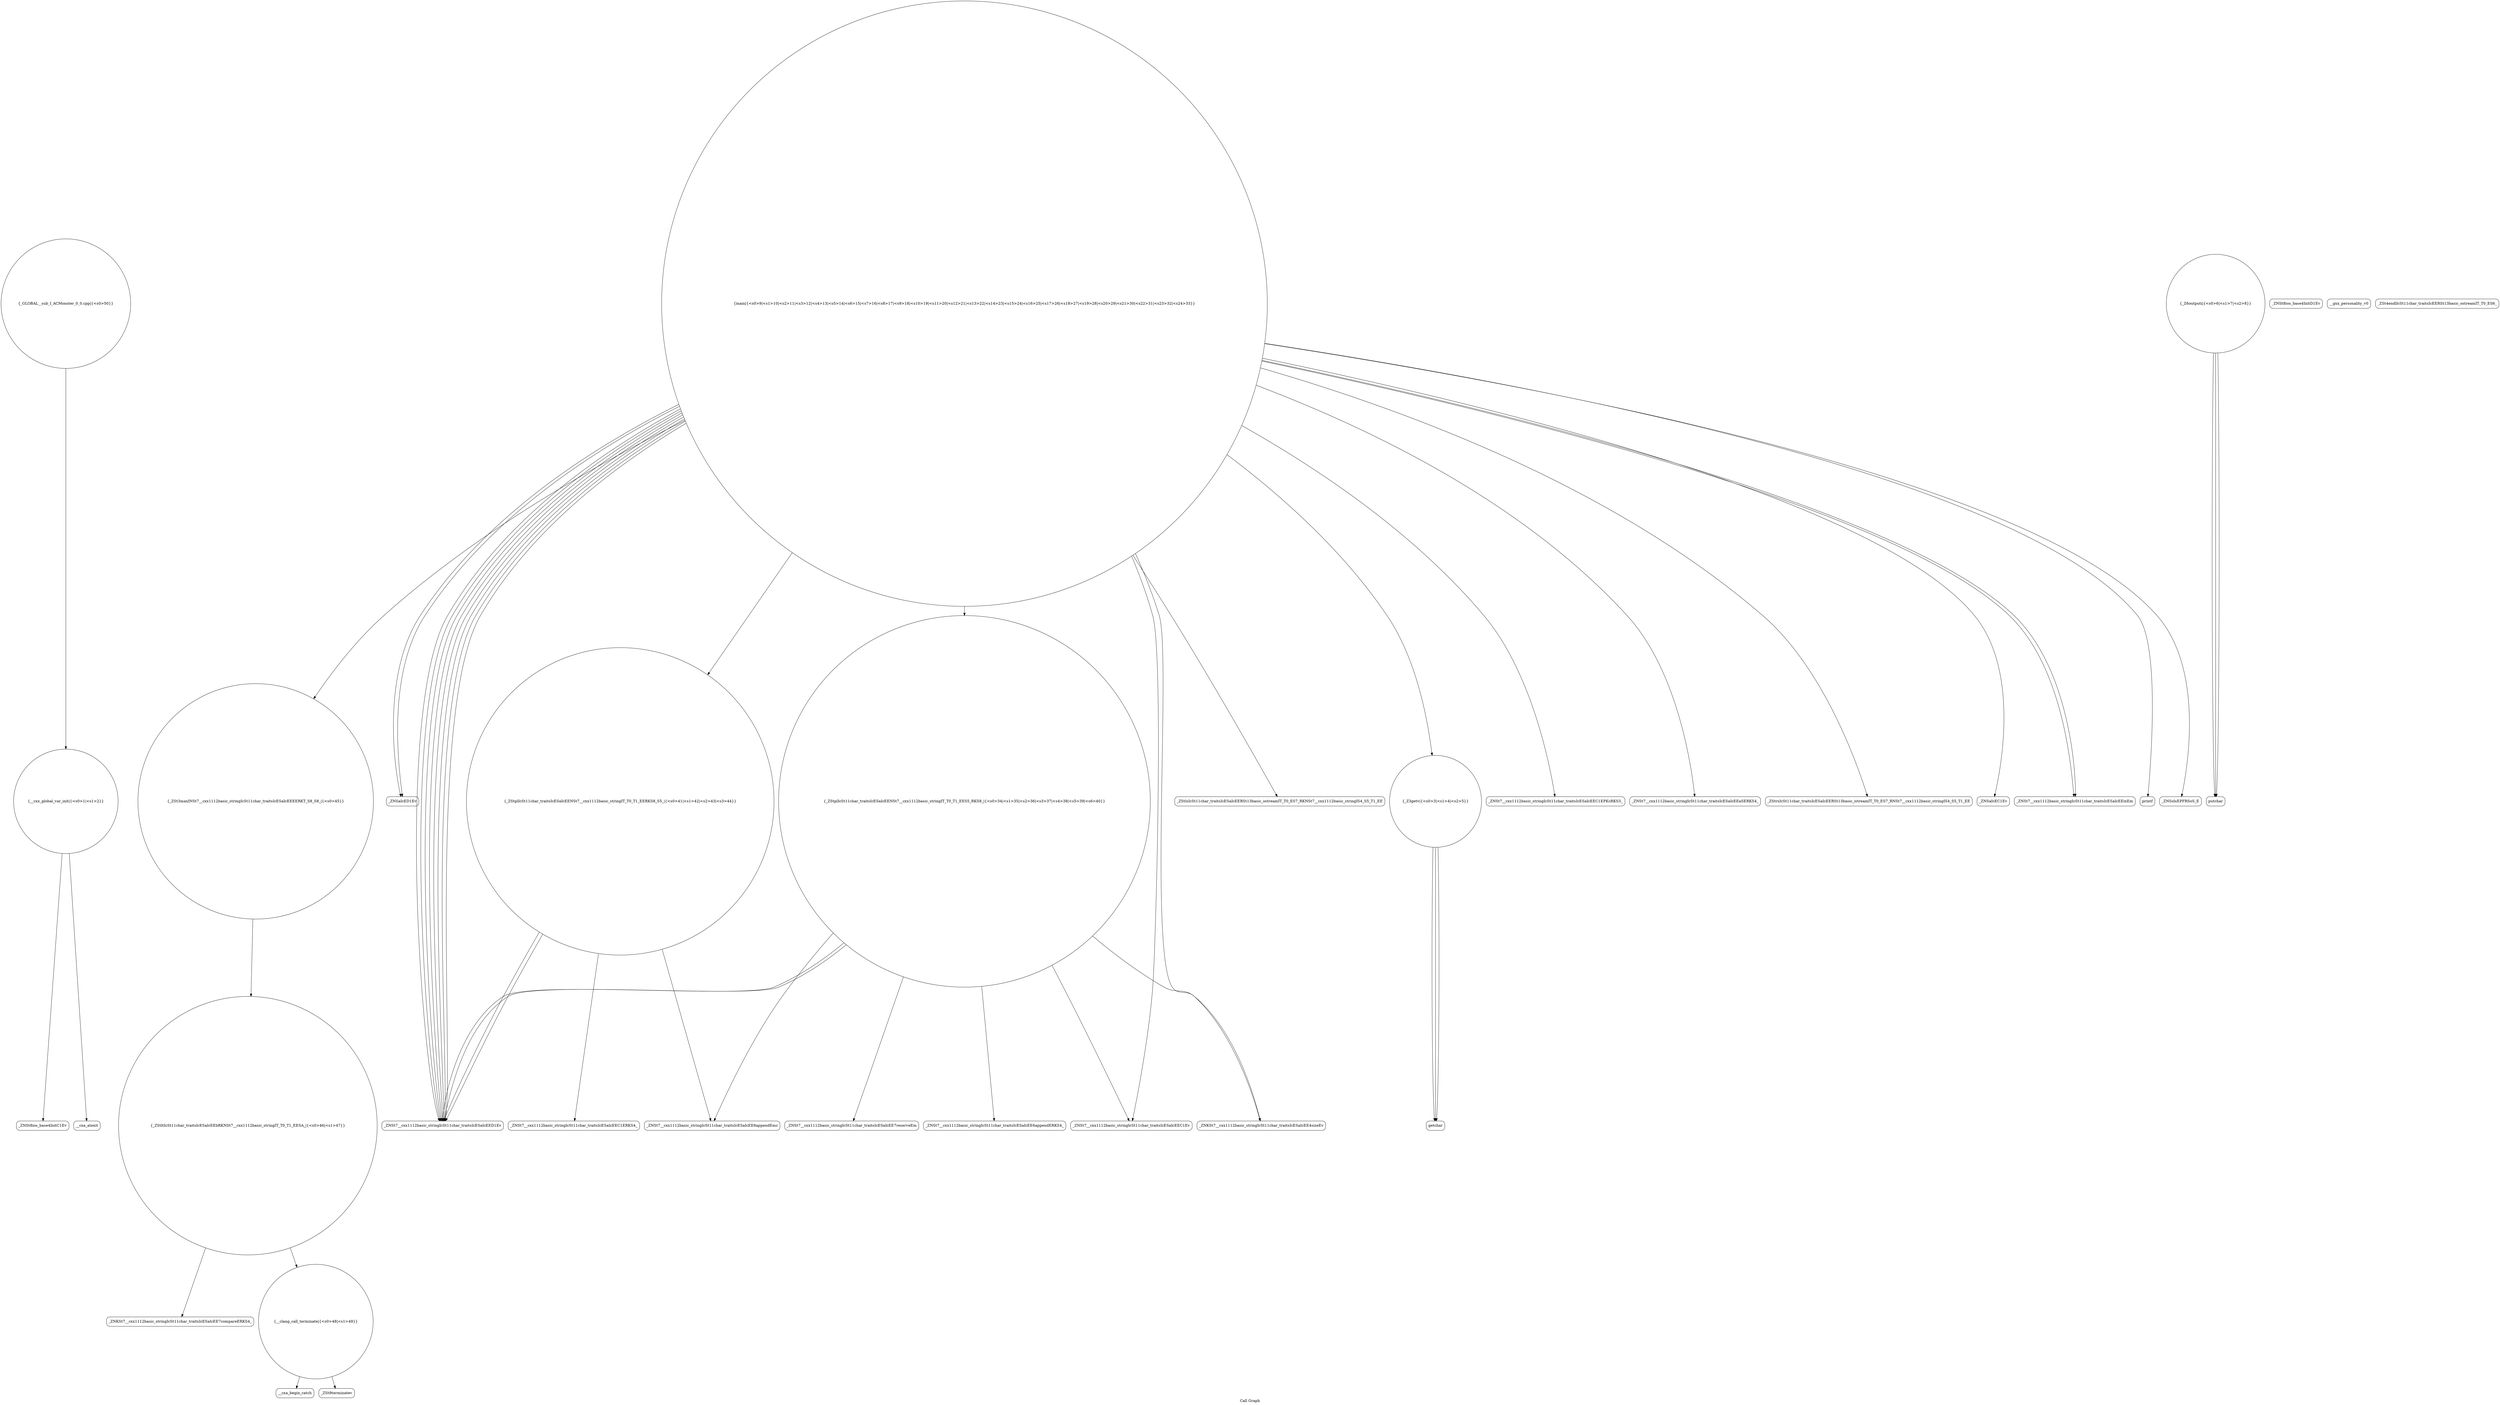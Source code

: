 digraph "Call Graph" {
	label="Call Graph";

	Node0x55d1a6dc5f80 [shape=record,shape=circle,label="{__cxx_global_var_init|{<s0>1|<s1>2}}"];
	Node0x55d1a6dc5f80:s0 -> Node0x55d1a6dc6410[color=black];
	Node0x55d1a6dc5f80:s1 -> Node0x55d1a6dc6510[color=black];
	Node0x55d1a6dc7090 [shape=record,shape=circle,label="{_ZStltIcSt11char_traitsIcESaIcEEbRKNSt7__cxx1112basic_stringIT_T0_T1_EESA_|{<s0>46|<s1>47}}"];
	Node0x55d1a6dc7090:s0 -> Node0x55d1a6dc7110[color=black];
	Node0x55d1a6dc7090:s1 -> Node0x55d1a6dc7190[color=black];
	Node0x55d1a6dc6710 [shape=record,shape=Mrecord,label="{putchar}"];
	Node0x55d1a6dc7410 [shape=record,shape=Mrecord,label="{_ZNSt7__cxx1112basic_stringIcSt11char_traitsIcESaIcEE6appendERKS4_}"];
	Node0x55d1a6dc6a90 [shape=record,shape=Mrecord,label="{_ZNSaIcED1Ev}"];
	Node0x55d1a6dc6e10 [shape=record,shape=Mrecord,label="{_ZNSt7__cxx1112basic_stringIcSt11char_traitsIcESaIcEED1Ev}"];
	Node0x55d1a6dc6490 [shape=record,shape=Mrecord,label="{_ZNSt8ios_base4InitD1Ev}"];
	Node0x55d1a6dc7190 [shape=record,shape=circle,label="{__clang_call_terminate|{<s0>48|<s1>49}}"];
	Node0x55d1a6dc7190:s0 -> Node0x55d1a6dc7210[color=black];
	Node0x55d1a6dc7190:s1 -> Node0x55d1a6dc7290[color=black];
	Node0x55d1a6dc6810 [shape=record,shape=Mrecord,label="{_ZNSt7__cxx1112basic_stringIcSt11char_traitsIcESaIcEEC1Ev}"];
	Node0x55d1a6dc7510 [shape=record,shape=circle,label="{_GLOBAL__sub_I_ACMonster_0_0.cpp|{<s0>50}}"];
	Node0x55d1a6dc7510:s0 -> Node0x55d1a6dc5f80[color=black];
	Node0x55d1a6dc6b90 [shape=record,shape=circle,label="{_ZStplIcSt11char_traitsIcESaIcEENSt7__cxx1112basic_stringIT_T0_T1_EES5_RKS8_|{<s0>34|<s1>35|<s2>36|<s3>37|<s4>38|<s5>39|<s6>40}}"];
	Node0x55d1a6dc6b90:s0 -> Node0x55d1a6dc6810[color=black];
	Node0x55d1a6dc6b90:s1 -> Node0x55d1a6dc6b10[color=black];
	Node0x55d1a6dc6b90:s2 -> Node0x55d1a6dc7310[color=black];
	Node0x55d1a6dc6b90:s3 -> Node0x55d1a6dc7390[color=black];
	Node0x55d1a6dc6b90:s4 -> Node0x55d1a6dc7410[color=black];
	Node0x55d1a6dc6b90:s5 -> Node0x55d1a6dc6e10[color=black];
	Node0x55d1a6dc6b90:s6 -> Node0x55d1a6dc6e10[color=black];
	Node0x55d1a6dc6f10 [shape=record,shape=Mrecord,label="{_ZStlsIcSt11char_traitsIcESaIcEERSt13basic_ostreamIT_T0_ES7_RKNSt7__cxx1112basic_stringIS4_S5_T1_EE}"];
	Node0x55d1a6dc6590 [shape=record,shape=circle,label="{_Z3getv|{<s0>3|<s1>4|<s2>5}}"];
	Node0x55d1a6dc6590:s0 -> Node0x55d1a6dc6610[color=black];
	Node0x55d1a6dc6590:s1 -> Node0x55d1a6dc6610[color=black];
	Node0x55d1a6dc6590:s2 -> Node0x55d1a6dc6610[color=black];
	Node0x55d1a6dc7290 [shape=record,shape=Mrecord,label="{_ZSt9terminatev}"];
	Node0x55d1a6dc6910 [shape=record,shape=Mrecord,label="{__gxx_personality_v0}"];
	Node0x55d1a6dc6c90 [shape=record,shape=circle,label="{_ZStplIcSt11char_traitsIcESaIcEENSt7__cxx1112basic_stringIT_T0_T1_EERKS8_S5_|{<s0>41|<s1>42|<s2>43|<s3>44}}"];
	Node0x55d1a6dc6c90:s0 -> Node0x55d1a6dc7490[color=black];
	Node0x55d1a6dc6c90:s1 -> Node0x55d1a6dc7390[color=black];
	Node0x55d1a6dc6c90:s2 -> Node0x55d1a6dc6e10[color=black];
	Node0x55d1a6dc6c90:s3 -> Node0x55d1a6dc6e10[color=black];
	Node0x55d1a6dc7010 [shape=record,shape=Mrecord,label="{_ZSt4endlIcSt11char_traitsIcEERSt13basic_ostreamIT_T0_ES6_}"];
	Node0x55d1a6dc6690 [shape=record,shape=circle,label="{_Z6outputi|{<s0>6|<s1>7|<s2>8}}"];
	Node0x55d1a6dc6690:s0 -> Node0x55d1a6dc6710[color=black];
	Node0x55d1a6dc6690:s1 -> Node0x55d1a6dc6710[color=black];
	Node0x55d1a6dc6690:s2 -> Node0x55d1a6dc6710[color=black];
	Node0x55d1a6dc7390 [shape=record,shape=Mrecord,label="{_ZNSt7__cxx1112basic_stringIcSt11char_traitsIcESaIcEE6appendEmc}"];
	Node0x55d1a6dc6a10 [shape=record,shape=Mrecord,label="{_ZNSt7__cxx1112basic_stringIcSt11char_traitsIcESaIcEEC1EPKcRKS3_}"];
	Node0x55d1a6dc6d90 [shape=record,shape=Mrecord,label="{_ZNSt7__cxx1112basic_stringIcSt11char_traitsIcESaIcEEaSERKS4_}"];
	Node0x55d1a6dc6410 [shape=record,shape=Mrecord,label="{_ZNSt8ios_base4InitC1Ev}"];
	Node0x55d1a6dc7110 [shape=record,shape=Mrecord,label="{_ZNKSt7__cxx1112basic_stringIcSt11char_traitsIcESaIcEE7compareERKS4_}"];
	Node0x55d1a6dc6790 [shape=record,shape=circle,label="{main|{<s0>9|<s1>10|<s2>11|<s3>12|<s4>13|<s5>14|<s6>15|<s7>16|<s8>17|<s9>18|<s10>19|<s11>20|<s12>21|<s13>22|<s14>23|<s15>24|<s16>25|<s17>26|<s18>27|<s19>28|<s20>29|<s21>30|<s22>31|<s23>32|<s24>33}}"];
	Node0x55d1a6dc6790:s0 -> Node0x55d1a6dc6590[color=black];
	Node0x55d1a6dc6790:s1 -> Node0x55d1a6dc6810[color=black];
	Node0x55d1a6dc6790:s2 -> Node0x55d1a6dc6890[color=black];
	Node0x55d1a6dc6790:s3 -> Node0x55d1a6dc6990[color=black];
	Node0x55d1a6dc6790:s4 -> Node0x55d1a6dc6a10[color=black];
	Node0x55d1a6dc6790:s5 -> Node0x55d1a6dc6a90[color=black];
	Node0x55d1a6dc6790:s6 -> Node0x55d1a6dc6b10[color=black];
	Node0x55d1a6dc6790:s7 -> Node0x55d1a6dc6c10[color=black];
	Node0x55d1a6dc6790:s8 -> Node0x55d1a6dc6b90[color=black];
	Node0x55d1a6dc6790:s9 -> Node0x55d1a6dc6c10[color=black];
	Node0x55d1a6dc6790:s10 -> Node0x55d1a6dc6c90[color=black];
	Node0x55d1a6dc6790:s11 -> Node0x55d1a6dc6d10[color=black];
	Node0x55d1a6dc6790:s12 -> Node0x55d1a6dc6d90[color=black];
	Node0x55d1a6dc6790:s13 -> Node0x55d1a6dc6e10[color=black];
	Node0x55d1a6dc6790:s14 -> Node0x55d1a6dc6e10[color=black];
	Node0x55d1a6dc6790:s15 -> Node0x55d1a6dc6a90[color=black];
	Node0x55d1a6dc6790:s16 -> Node0x55d1a6dc6e10[color=black];
	Node0x55d1a6dc6790:s17 -> Node0x55d1a6dc6e10[color=black];
	Node0x55d1a6dc6790:s18 -> Node0x55d1a6dc6e90[color=black];
	Node0x55d1a6dc6790:s19 -> Node0x55d1a6dc6f10[color=black];
	Node0x55d1a6dc6790:s20 -> Node0x55d1a6dc6f90[color=black];
	Node0x55d1a6dc6790:s21 -> Node0x55d1a6dc6e10[color=black];
	Node0x55d1a6dc6790:s22 -> Node0x55d1a6dc6e10[color=black];
	Node0x55d1a6dc6790:s23 -> Node0x55d1a6dc6e10[color=black];
	Node0x55d1a6dc6790:s24 -> Node0x55d1a6dc6e10[color=black];
	Node0x55d1a6dc7490 [shape=record,shape=Mrecord,label="{_ZNSt7__cxx1112basic_stringIcSt11char_traitsIcESaIcEEC1ERKS4_}"];
	Node0x55d1a6dc6b10 [shape=record,shape=Mrecord,label="{_ZNKSt7__cxx1112basic_stringIcSt11char_traitsIcESaIcEE4sizeEv}"];
	Node0x55d1a6dc6e90 [shape=record,shape=Mrecord,label="{printf}"];
	Node0x55d1a6dc6510 [shape=record,shape=Mrecord,label="{__cxa_atexit}"];
	Node0x55d1a6dc7210 [shape=record,shape=Mrecord,label="{__cxa_begin_catch}"];
	Node0x55d1a6dc6890 [shape=record,shape=Mrecord,label="{_ZStrsIcSt11char_traitsIcESaIcEERSt13basic_istreamIT_T0_ES7_RNSt7__cxx1112basic_stringIS4_S5_T1_EE}"];
	Node0x55d1a6dc6c10 [shape=record,shape=Mrecord,label="{_ZNSt7__cxx1112basic_stringIcSt11char_traitsIcESaIcEEixEm}"];
	Node0x55d1a6dc6f90 [shape=record,shape=Mrecord,label="{_ZNSolsEPFRSoS_E}"];
	Node0x55d1a6dc6610 [shape=record,shape=Mrecord,label="{getchar}"];
	Node0x55d1a6dc7310 [shape=record,shape=Mrecord,label="{_ZNSt7__cxx1112basic_stringIcSt11char_traitsIcESaIcEE7reserveEm}"];
	Node0x55d1a6dc6990 [shape=record,shape=Mrecord,label="{_ZNSaIcEC1Ev}"];
	Node0x55d1a6dc6d10 [shape=record,shape=circle,label="{_ZSt3maxINSt7__cxx1112basic_stringIcSt11char_traitsIcESaIcEEEERKT_S8_S8_|{<s0>45}}"];
	Node0x55d1a6dc6d10:s0 -> Node0x55d1a6dc7090[color=black];
}
